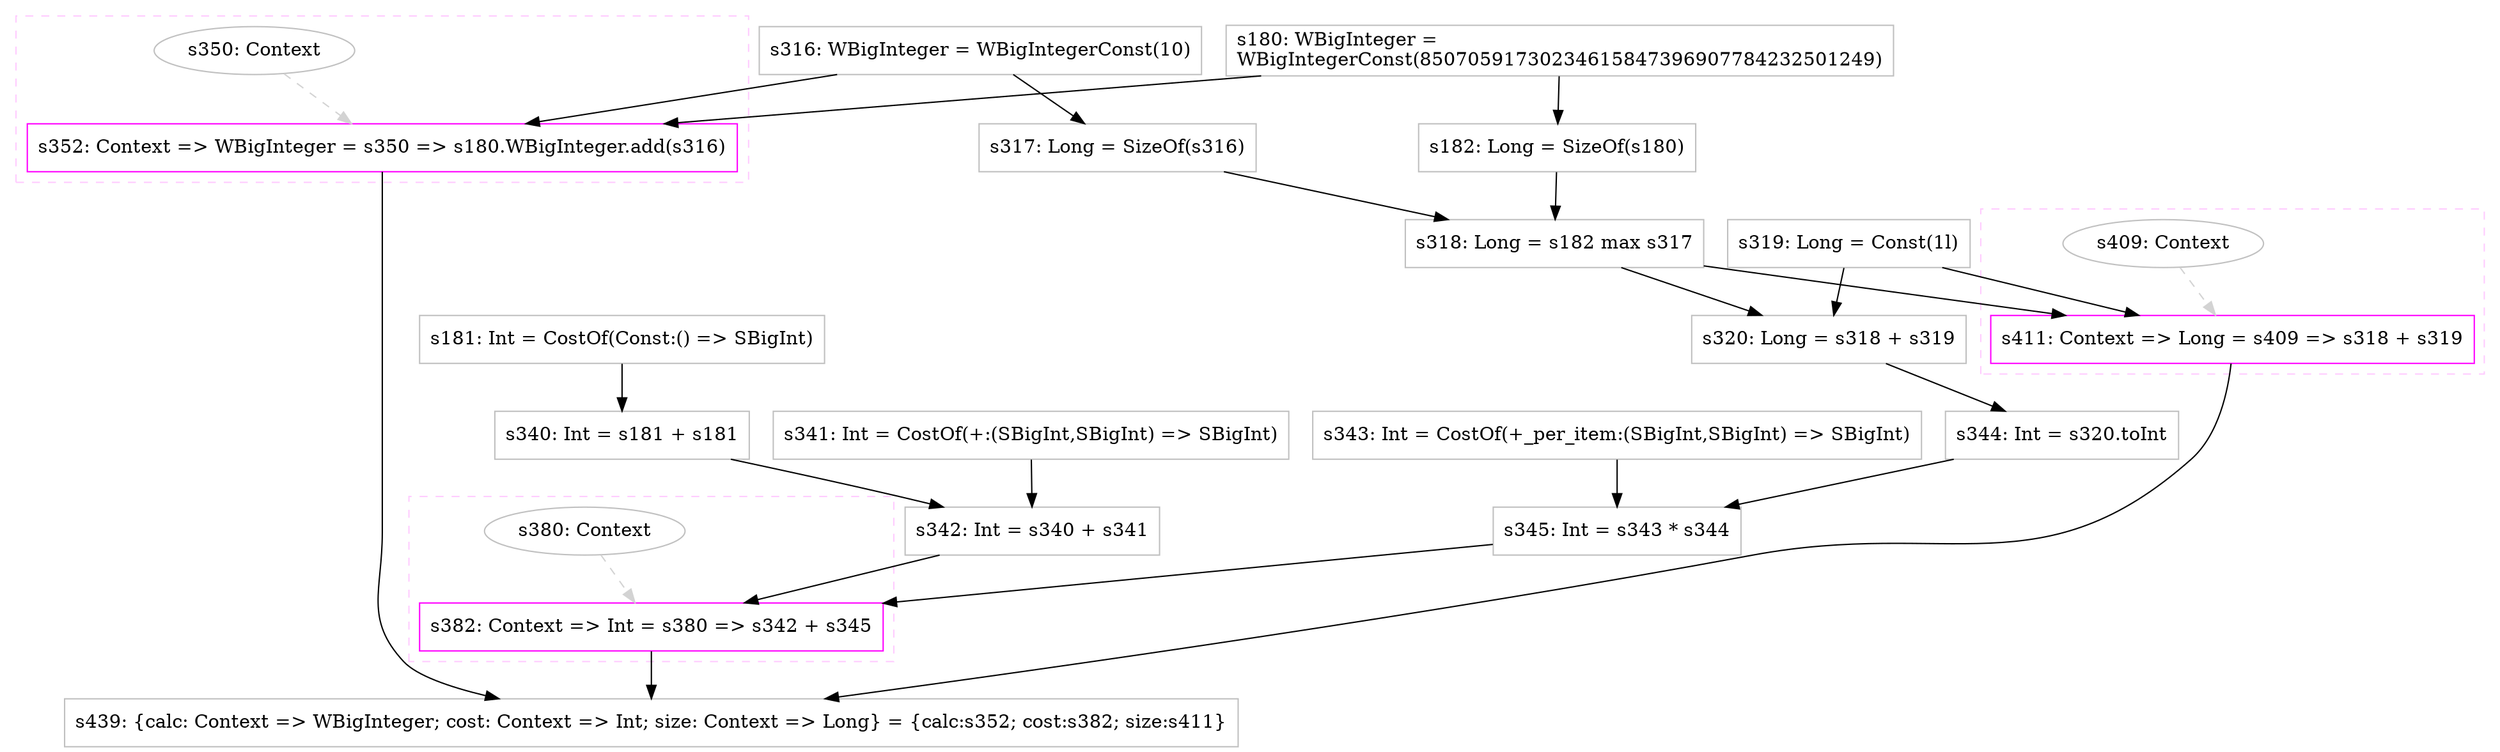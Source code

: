 digraph "addBigIntegerConsts" {
concentrate=true
node [style=filled, fillcolor=orangered]

"s180" [
label="s180: WBigInteger =\lWBigIntegerConst(85070591730234615847396907784232501249)\l"
shape=box, color=gray, tooltip="s180:WBigInteger", style=filled, fillcolor=white
]
"s316" [
label="s316: WBigInteger = WBigIntegerConst(10)"
shape=box, color=gray, tooltip="s316:WBigInteger", style=filled, fillcolor=white
]
subgraph cluster_s352 {
style=dashed; color="#FFCCFF"
"s350" [
label="s350: Context"
shape=oval, color=gray, tooltip="s350:Context", style=filled, fillcolor=white
]
"s352" [
label="s352: Context => WBigInteger = s350 => s180.WBigInteger.add(s316)"
shape=box, color=magenta, tooltip="s352:Context => WBigInteger", style=filled, fillcolor=white
]
{rank=source; s350}
{rank=sink; s352}
}
"s181" [
label="s181: Int = CostOf(Const:() => SBigInt)"
shape=box, color=gray, tooltip="s181:Int", style=filled, fillcolor=white
]
"s340" [
label="s340: Int = s181 + s181"
shape=box, color=gray, tooltip="s340:Int", style=filled, fillcolor=white
]
"s341" [
label="s341: Int = CostOf(+:(SBigInt,SBigInt) => SBigInt)"
shape=box, color=gray, tooltip="s341:Int", style=filled, fillcolor=white
]
"s342" [
label="s342: Int = s340 + s341"
shape=box, color=gray, tooltip="s342:Int", style=filled, fillcolor=white
]
"s343" [
label="s343: Int = CostOf(+_per_item:(SBigInt,SBigInt) => SBigInt)"
shape=box, color=gray, tooltip="s343:Int", style=filled, fillcolor=white
]
"s182" [
label="s182: Long = SizeOf(s180)"
shape=box, color=gray, tooltip="s182:Long", style=filled, fillcolor=white
]
"s317" [
label="s317: Long = SizeOf(s316)"
shape=box, color=gray, tooltip="s317:Long", style=filled, fillcolor=white
]
"s318" [
label="s318: Long = s182 max s317"
shape=box, color=gray, tooltip="s318:Long", style=filled, fillcolor=white
]
"s319" [
label="s319: Long = Const(1l)"
shape=box, color=gray, tooltip="s319:Long", style=filled, fillcolor=white
]
"s320" [
label="s320: Long = s318 + s319"
shape=box, color=gray, tooltip="s320:Long", style=filled, fillcolor=white
]
"s344" [
label="s344: Int = s320.toInt"
shape=box, color=gray, tooltip="s344:Int", style=filled, fillcolor=white
]
"s345" [
label="s345: Int = s343 * s344"
shape=box, color=gray, tooltip="s345:Int", style=filled, fillcolor=white
]
subgraph cluster_s382 {
style=dashed; color="#FFCCFF"
"s380" [
label="s380: Context"
shape=oval, color=gray, tooltip="s380:Context", style=filled, fillcolor=white
]
"s382" [
label="s382: Context => Int = s380 => s342 + s345"
shape=box, color=magenta, tooltip="s382:Context => Int", style=filled, fillcolor=white
]
{rank=source; s380}
{rank=sink; s382}
}
subgraph cluster_s411 {
style=dashed; color="#FFCCFF"
"s409" [
label="s409: Context"
shape=oval, color=gray, tooltip="s409:Context", style=filled, fillcolor=white
]
"s411" [
label="s411: Context => Long = s409 => s318 + s319"
shape=box, color=magenta, tooltip="s411:Context => Long", style=filled, fillcolor=white
]
{rank=source; s409}
{rank=sink; s411}
}
"s439" [
label="s439: {calc: Context => WBigInteger; cost: Context => Int; size: Context => Long} = {calc:s352; cost:s382; size:s411}"
shape=box, color=gray, tooltip="s439:{calc: Context => WBigInteger; cost: Context => Int; size: Context => Long}", style=filled, fillcolor=white
]
"s350" -> "s352" [style=dashed, color=lightgray, weight=0]
"s180" -> "s352" [style=solid]
"s316" -> "s352" [style=solid]
"s181" -> "s340" [style=solid]
"s181" -> "s340" [style=solid]
"s318" -> "s320" [style=solid]
"s319" -> "s320" [style=solid]
"s320" -> "s344" [style=solid]
"s409" -> "s411" [style=dashed, color=lightgray, weight=0]
"s318" -> "s411" [style=solid]
"s319" -> "s411" [style=solid]
"s352" -> "s439" [style=solid]
"s382" -> "s439" [style=solid]
"s411" -> "s439" [style=solid]
"s316" -> "s317" [style=solid]
"s380" -> "s382" [style=dashed, color=lightgray, weight=0]
"s342" -> "s382" [style=solid]
"s345" -> "s382" [style=solid]
"s182" -> "s318" [style=solid]
"s317" -> "s318" [style=solid]
"s343" -> "s345" [style=solid]
"s344" -> "s345" [style=solid]
"s340" -> "s342" [style=solid]
"s341" -> "s342" [style=solid]
"s180" -> "s182" [style=solid]
}
